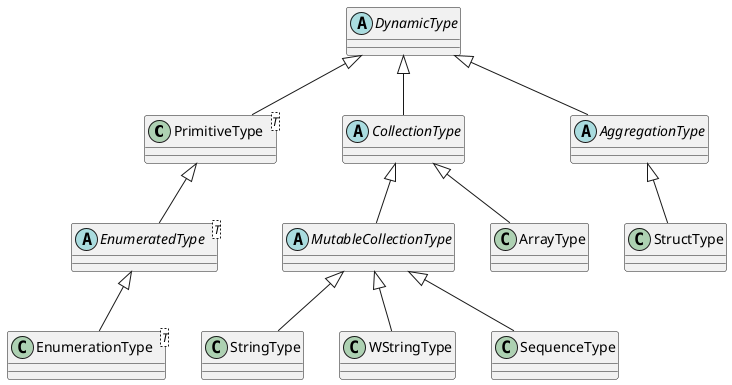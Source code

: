 @startuml
PrimitiveType -up-|> DynamicType
AggregationType -up-|> DynamicType
CollectionType -up-|> DynamicType

StructType -up-|> AggregationType

ArrayType -up-|> CollectionType
MutableCollectionType -up-|> CollectionType

StringType -up-|> MutableCollectionType
WStringType -up-|> MutableCollectionType
SequenceType -up-|> MutableCollectionType

EnumeratedType -up-|> PrimitiveType
EnumerationType -up-|> EnumeratedType

abstract DynamicType
abstract AggregationType
abstract CollectionType
abstract MutableCollectionType
class PrimitiveType<T>
abstract EnumeratedType<T>
class EnumerationType<T>
@enduml

